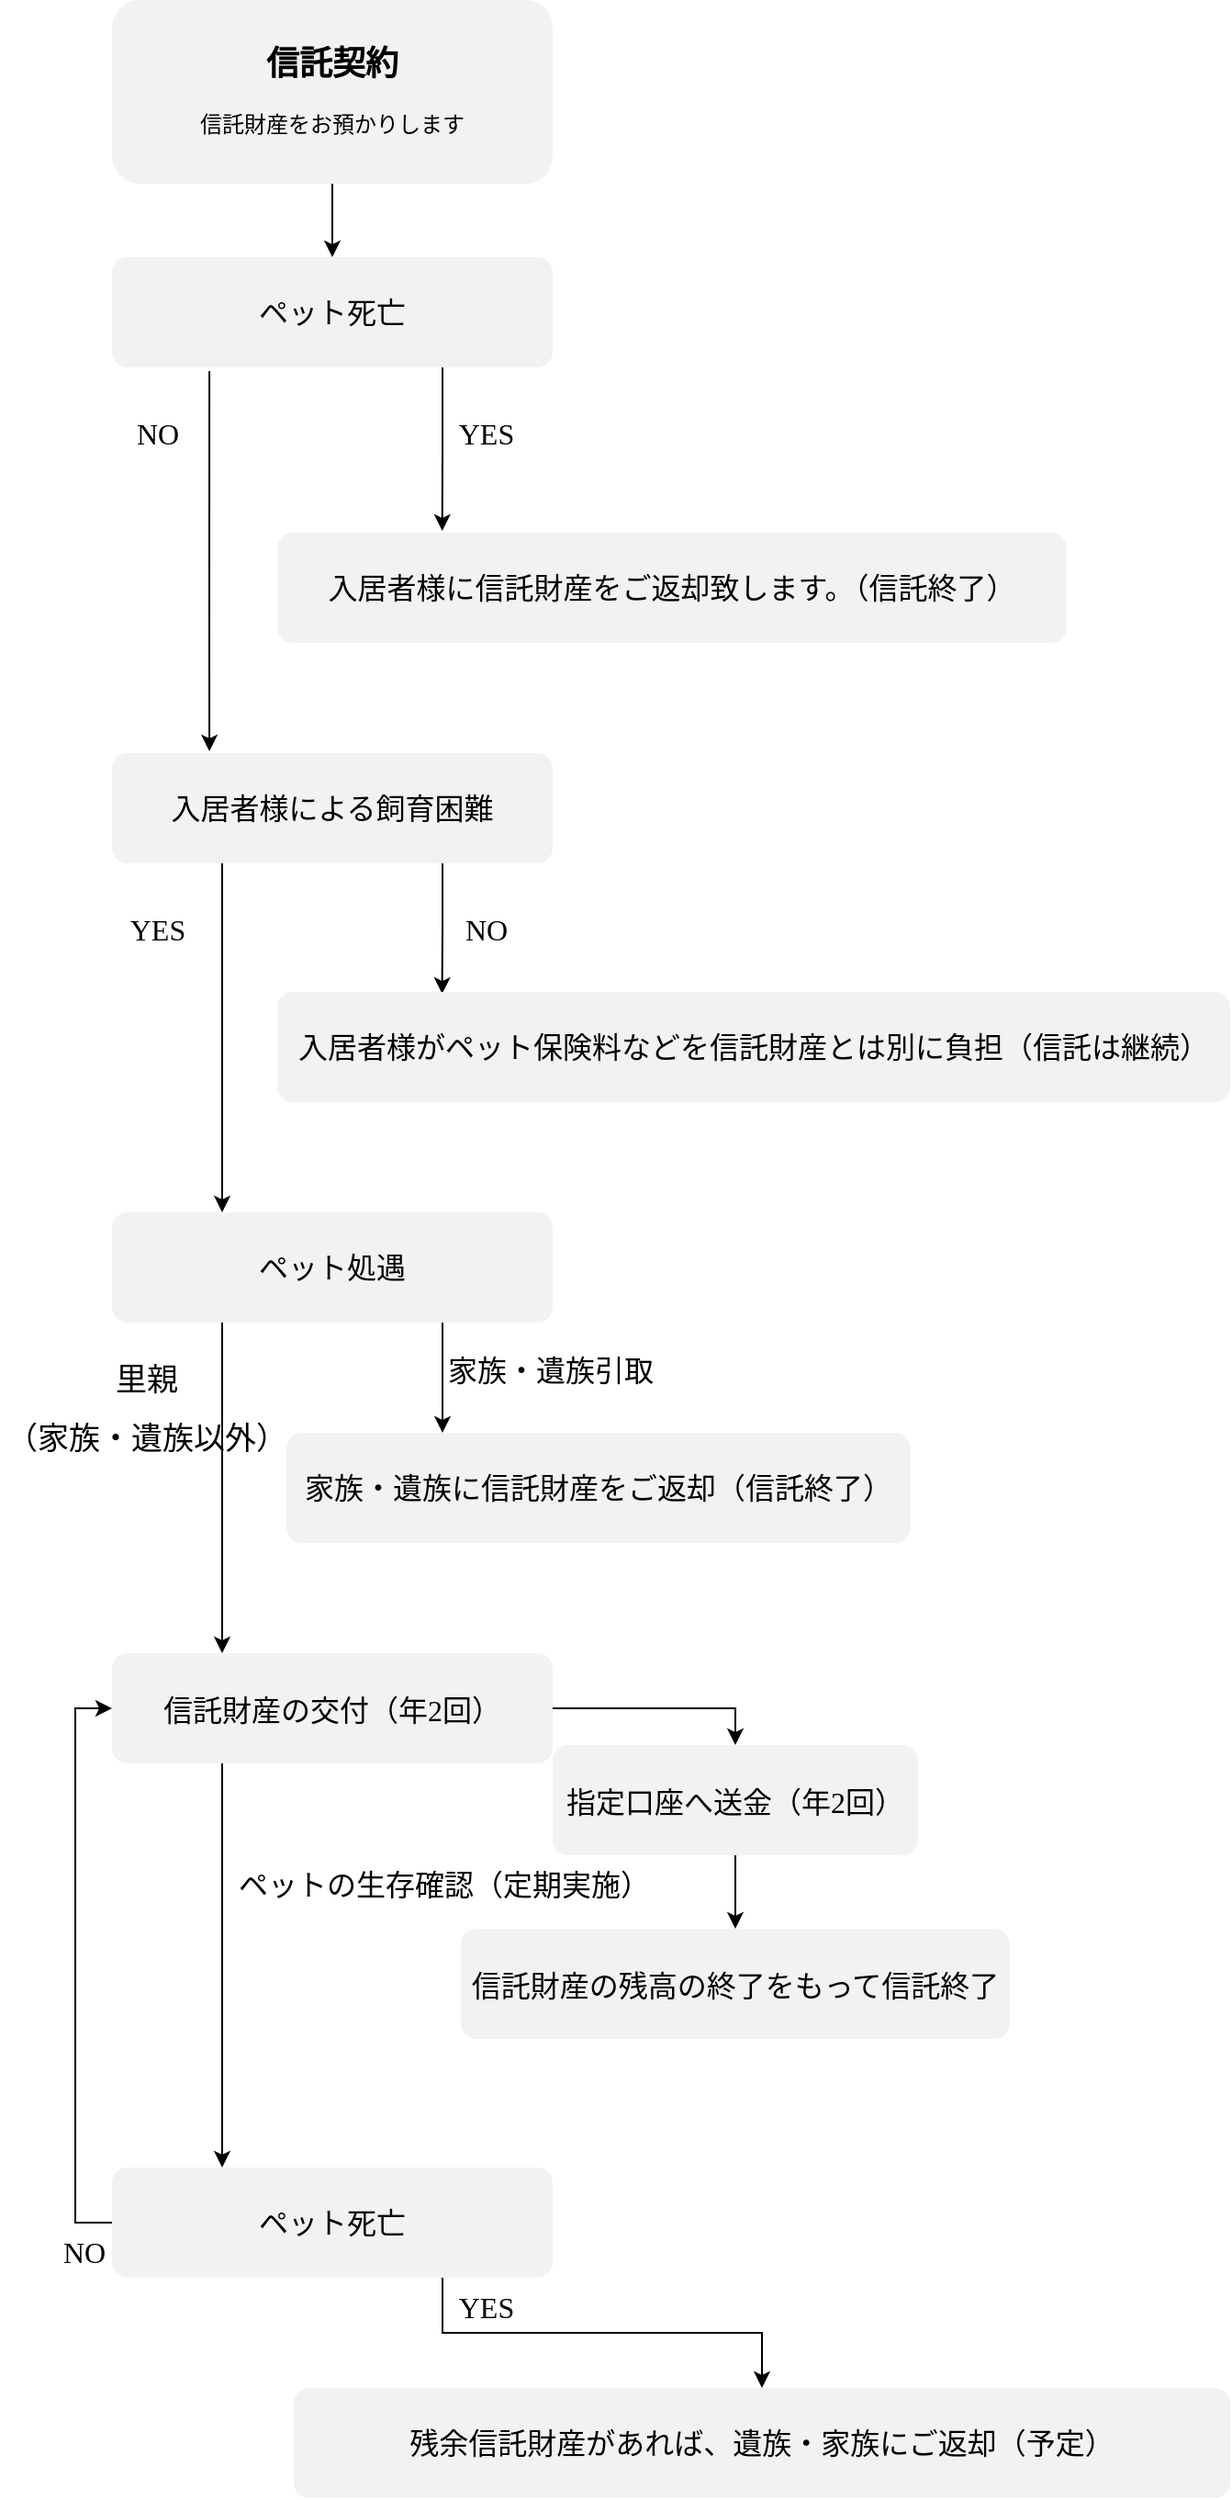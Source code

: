 <mxfile version="12.7.9" type="device"><diagram id="ubdRaqC89weyKp_rDaEl" name="Page-1"><mxGraphModel dx="1417" dy="802" grid="1" gridSize="10" guides="1" tooltips="1" connect="1" arrows="1" fold="1" page="1" pageScale="1" pageWidth="1600" pageHeight="1600" math="0" shadow="0" extFonts="Noto Sans JP^https://fonts.googleapis.com/css?family=Noto+Sans+JP"><root><object label="" id="0"><mxCell/></object><mxCell id="1" parent="0"/><mxCell id="eq3PEoNTu-cWdGd_vWIk-25" style="edgeStyle=orthogonalEdgeStyle;rounded=0;orthogonalLoop=1;jettySize=auto;html=1;exitX=0.5;exitY=1;exitDx=0;exitDy=0;entryX=0.5;entryY=0;entryDx=0;entryDy=0;fontFamily=Noto Sans JP;fontSize=16;" parent="1" source="eq3PEoNTu-cWdGd_vWIk-12" target="eq3PEoNTu-cWdGd_vWIk-13" edge="1"><mxGeometry relative="1" as="geometry"/></mxCell><mxCell id="eq3PEoNTu-cWdGd_vWIk-12" value="&lt;h2&gt;&lt;font&gt;信託契約&lt;/font&gt;&lt;/h2&gt;&lt;p&gt;信託財産をお預かりします&lt;/p&gt;" style="text;html=1;strokeColor=none;fillColor=#F2F2F2;spacing=5;spacingTop=0;whiteSpace=wrap;overflow=hidden;rounded=1;shadow=0;glass=0;comic=0;gradientColor=none;align=center;fontFamily=Noto Sans JP;" parent="1" vertex="1"><mxGeometry x="61" y="20" width="240" height="100" as="geometry"/></mxCell><mxCell id="eq3PEoNTu-cWdGd_vWIk-26" style="edgeStyle=orthogonalEdgeStyle;rounded=0;orthogonalLoop=1;jettySize=auto;html=1;exitX=0.221;exitY=1.033;exitDx=0;exitDy=0;fontFamily=Noto Sans JP;fontSize=16;exitPerimeter=0;entryX=0.221;entryY=-0.017;entryDx=0;entryDy=0;entryPerimeter=0;" parent="1" source="eq3PEoNTu-cWdGd_vWIk-13" target="eq3PEoNTu-cWdGd_vWIk-15" edge="1"><mxGeometry relative="1" as="geometry"><mxPoint x="178" y="220" as="sourcePoint"/><mxPoint x="178" y="480" as="targetPoint"/><Array as="points"><mxPoint x="114" y="350"/><mxPoint x="114" y="350"/></Array></mxGeometry></mxCell><mxCell id="eq3PEoNTu-cWdGd_vWIk-31" style="edgeStyle=orthogonalEdgeStyle;rounded=0;orthogonalLoop=1;jettySize=auto;html=1;entryX=0.209;entryY=-0.017;entryDx=0;entryDy=0;fontFamily=Noto Sans JP;fontSize=16;exitX=0.75;exitY=1;exitDx=0;exitDy=0;entryPerimeter=0;" parent="1" source="eq3PEoNTu-cWdGd_vWIk-13" target="eq3PEoNTu-cWdGd_vWIk-14" edge="1"><mxGeometry relative="1" as="geometry"><mxPoint x="181" y="280" as="sourcePoint"/></mxGeometry></mxCell><mxCell id="eq3PEoNTu-cWdGd_vWIk-13" value="&lt;h2 style=&quot;font-size: 16px;&quot;&gt;&lt;span style=&quot;font-size: 16px; font-weight: normal;&quot;&gt;&lt;font style=&quot;line-height: 100%; font-size: 16px;&quot;&gt;ペット死亡&lt;/font&gt;&lt;/span&gt;&lt;br style=&quot;font-size: 16px;&quot;&gt;&lt;/h2&gt;" style="text;html=1;strokeColor=none;fillColor=#F2F2F2;spacing=5;spacingTop=0;whiteSpace=wrap;overflow=hidden;rounded=1;shadow=0;glass=0;comic=0;gradientColor=none;verticalAlign=middle;labelPosition=center;verticalLabelPosition=middle;align=center;arcSize=14;fontFamily=Noto Sans JP;fontSize=16;" parent="1" vertex="1"><mxGeometry x="61" y="160" width="240" height="60" as="geometry"/></mxCell><mxCell id="eq3PEoNTu-cWdGd_vWIk-14" value="&lt;h2 style=&quot;font-size: 16px;&quot;&gt;&lt;span style=&quot;font-size: 16px; font-weight: normal;&quot;&gt;&lt;font style=&quot;line-height: 100%; font-size: 16px;&quot;&gt;入居者様に信託財産をご返却致します。（信託終了）&lt;/font&gt;&lt;/span&gt;&lt;br style=&quot;font-size: 16px;&quot;&gt;&lt;/h2&gt;" style="text;html=1;strokeColor=none;fillColor=#F2F2F2;spacing=5;spacingTop=0;whiteSpace=wrap;overflow=hidden;rounded=1;shadow=0;glass=0;comic=0;gradientColor=none;verticalAlign=middle;labelPosition=center;verticalLabelPosition=middle;align=center;arcSize=14;fontFamily=Noto Sans JP;fontSize=16;" parent="1" vertex="1"><mxGeometry x="151" y="310" width="430" height="60" as="geometry"/></mxCell><mxCell id="eq3PEoNTu-cWdGd_vWIk-27" style="edgeStyle=orthogonalEdgeStyle;rounded=0;orthogonalLoop=1;jettySize=auto;html=1;exitX=0.25;exitY=1;exitDx=0;exitDy=0;entryX=0.25;entryY=0;entryDx=0;entryDy=0;fontFamily=Noto Sans JP;fontSize=16;" parent="1" source="eq3PEoNTu-cWdGd_vWIk-15" target="eq3PEoNTu-cWdGd_vWIk-16" edge="1"><mxGeometry relative="1" as="geometry"/></mxCell><mxCell id="eq3PEoNTu-cWdGd_vWIk-32" style="edgeStyle=orthogonalEdgeStyle;rounded=0;orthogonalLoop=1;jettySize=auto;html=1;exitX=0.75;exitY=1;exitDx=0;exitDy=0;entryX=0.173;entryY=0.017;entryDx=0;entryDy=0;fontFamily=Noto Sans JP;fontSize=16;entryPerimeter=0;" parent="1" source="eq3PEoNTu-cWdGd_vWIk-15" target="eq3PEoNTu-cWdGd_vWIk-19" edge="1"><mxGeometry relative="1" as="geometry"/></mxCell><mxCell id="eq3PEoNTu-cWdGd_vWIk-15" value="&lt;h2 style=&quot;font-size: 16px;&quot;&gt;&lt;span style=&quot;font-size: 16px; font-weight: normal;&quot;&gt;&lt;font style=&quot;line-height: 100%; font-size: 16px;&quot;&gt;入居者様による飼育困難&lt;/font&gt;&lt;/span&gt;&lt;br style=&quot;font-size: 16px;&quot;&gt;&lt;/h2&gt;" style="text;html=1;strokeColor=none;fillColor=#F2F2F2;spacing=5;spacingTop=0;whiteSpace=wrap;overflow=hidden;rounded=1;shadow=0;glass=0;comic=0;gradientColor=none;verticalAlign=middle;labelPosition=center;verticalLabelPosition=middle;align=center;arcSize=14;fontFamily=Noto Sans JP;fontSize=16;" parent="1" vertex="1"><mxGeometry x="61" y="430" width="240" height="60" as="geometry"/></mxCell><mxCell id="eq3PEoNTu-cWdGd_vWIk-28" style="edgeStyle=orthogonalEdgeStyle;rounded=0;orthogonalLoop=1;jettySize=auto;html=1;exitX=0.25;exitY=1;exitDx=0;exitDy=0;entryX=0.25;entryY=0;entryDx=0;entryDy=0;fontFamily=Noto Sans JP;fontSize=16;" parent="1" source="eq3PEoNTu-cWdGd_vWIk-16" target="eq3PEoNTu-cWdGd_vWIk-17" edge="1"><mxGeometry relative="1" as="geometry"/></mxCell><mxCell id="V7fM9I6o1RqyrwKIjr6s-5" style="edgeStyle=orthogonalEdgeStyle;rounded=0;orthogonalLoop=1;jettySize=auto;html=1;exitX=0.75;exitY=1;exitDx=0;exitDy=0;entryX=0.25;entryY=0;entryDx=0;entryDy=0;" edge="1" parent="1" source="eq3PEoNTu-cWdGd_vWIk-16" target="eq3PEoNTu-cWdGd_vWIk-20"><mxGeometry relative="1" as="geometry"/></mxCell><mxCell id="eq3PEoNTu-cWdGd_vWIk-16" value="&lt;h2 style=&quot;font-size: 16px;&quot;&gt;&lt;span style=&quot;font-size: 16px; font-weight: normal;&quot;&gt;&lt;font style=&quot;line-height: 100%; font-size: 16px;&quot;&gt;ペット処遇&lt;/font&gt;&lt;/span&gt;&lt;br style=&quot;font-size: 16px;&quot;&gt;&lt;/h2&gt;" style="text;html=1;strokeColor=none;fillColor=#F2F2F2;spacing=5;spacingTop=0;whiteSpace=wrap;overflow=hidden;rounded=1;shadow=0;glass=0;comic=0;gradientColor=none;verticalAlign=middle;labelPosition=center;verticalLabelPosition=middle;align=center;arcSize=14;fontFamily=Noto Sans JP;fontSize=16;" parent="1" vertex="1"><mxGeometry x="61" y="680" width="240" height="60" as="geometry"/></mxCell><mxCell id="eq3PEoNTu-cWdGd_vWIk-29" style="edgeStyle=orthogonalEdgeStyle;rounded=0;orthogonalLoop=1;jettySize=auto;html=1;exitX=0.25;exitY=1;exitDx=0;exitDy=0;entryX=0.25;entryY=0;entryDx=0;entryDy=0;fontFamily=Noto Sans JP;fontSize=16;" parent="1" source="eq3PEoNTu-cWdGd_vWIk-17" target="eq3PEoNTu-cWdGd_vWIk-18" edge="1"><mxGeometry relative="1" as="geometry"/></mxCell><mxCell id="eq3PEoNTu-cWdGd_vWIk-34" style="edgeStyle=orthogonalEdgeStyle;rounded=0;orthogonalLoop=1;jettySize=auto;html=1;exitX=1;exitY=0.5;exitDx=0;exitDy=0;entryX=0.5;entryY=0;entryDx=0;entryDy=0;fontFamily=Noto Sans JP;fontSize=16;" parent="1" source="eq3PEoNTu-cWdGd_vWIk-17" target="eq3PEoNTu-cWdGd_vWIk-21" edge="1"><mxGeometry relative="1" as="geometry"/></mxCell><mxCell id="eq3PEoNTu-cWdGd_vWIk-17" value="&lt;p style=&quot;line-height: 100%; font-size: 16px;&quot;&gt;&lt;/p&gt;&lt;h2 style=&quot;font-size: 16px;&quot;&gt;&lt;span style=&quot;font-size: 16px; font-weight: normal;&quot;&gt;&lt;font style=&quot;line-height: 100%; font-size: 16px;&quot;&gt;信託財産の交付&lt;/font&gt;&lt;/span&gt;&lt;font style=&quot;font-size: 16px; font-weight: normal;&quot;&gt;（年2回）&lt;/font&gt;&lt;/h2&gt;&lt;p style=&quot;font-size: 16px;&quot;&gt;&lt;/p&gt;" style="text;html=1;strokeColor=none;fillColor=#F2F2F2;spacing=5;spacingTop=0;whiteSpace=wrap;overflow=hidden;rounded=1;shadow=0;glass=0;comic=0;gradientColor=none;verticalAlign=middle;labelPosition=center;verticalLabelPosition=middle;align=center;arcSize=14;fontFamily=Noto Sans JP;fontSize=16;" parent="1" vertex="1"><mxGeometry x="61" y="920" width="240" height="60" as="geometry"/></mxCell><mxCell id="eq3PEoNTu-cWdGd_vWIk-30" style="edgeStyle=orthogonalEdgeStyle;rounded=0;orthogonalLoop=1;jettySize=auto;html=1;exitX=0;exitY=0.5;exitDx=0;exitDy=0;entryX=0;entryY=0.5;entryDx=0;entryDy=0;fontFamily=Noto Sans JP;fontSize=16;" parent="1" source="eq3PEoNTu-cWdGd_vWIk-18" target="eq3PEoNTu-cWdGd_vWIk-17" edge="1"><mxGeometry relative="1" as="geometry"/></mxCell><mxCell id="V7fM9I6o1RqyrwKIjr6s-6" style="edgeStyle=orthogonalEdgeStyle;rounded=0;orthogonalLoop=1;jettySize=auto;html=1;exitX=0.75;exitY=1;exitDx=0;exitDy=0;" edge="1" parent="1" source="eq3PEoNTu-cWdGd_vWIk-18" target="eq3PEoNTu-cWdGd_vWIk-23"><mxGeometry relative="1" as="geometry"/></mxCell><mxCell id="eq3PEoNTu-cWdGd_vWIk-18" value="&lt;h2 style=&quot;font-size: 16px;&quot;&gt;&lt;span style=&quot;font-size: 16px; font-weight: normal;&quot;&gt;&lt;font style=&quot;line-height: 100%; font-size: 16px;&quot;&gt;ペット死亡&lt;/font&gt;&lt;/span&gt;&lt;br style=&quot;font-size: 16px;&quot;&gt;&lt;/h2&gt;" style="text;html=1;strokeColor=none;fillColor=#F2F2F2;spacing=5;spacingTop=0;whiteSpace=wrap;overflow=hidden;rounded=1;shadow=0;glass=0;comic=0;gradientColor=none;verticalAlign=middle;labelPosition=center;verticalLabelPosition=middle;align=center;arcSize=14;fontFamily=Noto Sans JP;fontSize=16;" parent="1" vertex="1"><mxGeometry x="61" y="1200" width="240" height="60" as="geometry"/></mxCell><mxCell id="eq3PEoNTu-cWdGd_vWIk-19" value="&lt;h2 style=&quot;font-size: 16px;&quot;&gt;&lt;span style=&quot;font-size: 16px; font-weight: normal;&quot;&gt;&lt;font style=&quot;line-height: 100%; font-size: 16px;&quot;&gt;入居者様がペット保険料などを信託財産とは別に負担（信託は継続）&lt;/font&gt;&lt;/span&gt;&lt;br style=&quot;font-size: 16px;&quot;&gt;&lt;/h2&gt;" style="text;html=1;strokeColor=none;fillColor=#F2F2F2;spacing=5;spacingTop=0;whiteSpace=wrap;overflow=hidden;rounded=1;shadow=0;glass=0;comic=0;gradientColor=none;verticalAlign=middle;labelPosition=center;verticalLabelPosition=middle;align=center;arcSize=14;fontFamily=Noto Sans JP;fontSize=16;" parent="1" vertex="1"><mxGeometry x="151" y="560" width="519" height="60" as="geometry"/></mxCell><mxCell id="eq3PEoNTu-cWdGd_vWIk-20" value="&lt;h2 style=&quot;font-size: 16px;&quot;&gt;&lt;span style=&quot;font-size: 16px; font-weight: normal;&quot;&gt;&lt;font style=&quot;line-height: 100%; font-size: 16px;&quot;&gt;家族・遺族に信託財産をご返却（信託終了）&lt;/font&gt;&lt;/span&gt;&lt;br style=&quot;font-size: 16px;&quot;&gt;&lt;/h2&gt;" style="text;html=1;strokeColor=none;fillColor=#F2F2F2;spacing=5;spacingTop=0;whiteSpace=wrap;overflow=hidden;rounded=1;shadow=0;glass=0;comic=0;gradientColor=none;verticalAlign=middle;labelPosition=center;verticalLabelPosition=middle;align=center;arcSize=14;fontFamily=Noto Sans JP;fontSize=16;" parent="1" vertex="1"><mxGeometry x="156" y="800" width="340" height="60" as="geometry"/></mxCell><mxCell id="eq3PEoNTu-cWdGd_vWIk-35" style="edgeStyle=orthogonalEdgeStyle;rounded=0;orthogonalLoop=1;jettySize=auto;html=1;entryX=0.5;entryY=0;entryDx=0;entryDy=0;fontFamily=Noto Sans JP;fontSize=16;" parent="1" source="eq3PEoNTu-cWdGd_vWIk-21" target="eq3PEoNTu-cWdGd_vWIk-22" edge="1"><mxGeometry relative="1" as="geometry"/></mxCell><mxCell id="eq3PEoNTu-cWdGd_vWIk-21" value="&lt;p style=&quot;line-height: 100%; font-size: 16px;&quot;&gt;&lt;/p&gt;&lt;h2 style=&quot;font-size: 16px;&quot;&gt;&lt;span style=&quot;font-size: 16px; font-weight: 400;&quot;&gt;指定口座へ送金（年2回）&lt;/span&gt;&lt;/h2&gt;&lt;p style=&quot;font-size: 16px;&quot;&gt;&lt;/p&gt;" style="text;html=1;strokeColor=none;fillColor=#F2F2F2;spacing=5;spacingTop=0;whiteSpace=wrap;overflow=hidden;rounded=1;shadow=0;glass=0;comic=0;gradientColor=none;verticalAlign=middle;labelPosition=center;verticalLabelPosition=middle;align=center;arcSize=14;fontFamily=Noto Sans JP;fontSize=16;" parent="1" vertex="1"><mxGeometry x="301" y="970" width="199" height="60" as="geometry"/></mxCell><mxCell id="eq3PEoNTu-cWdGd_vWIk-22" value="&lt;p style=&quot;line-height: 100%; font-size: 16px;&quot;&gt;&lt;/p&gt;&lt;h2 style=&quot;font-size: 16px;&quot;&gt;&lt;span style=&quot;font-size: 16px; font-weight: 400;&quot;&gt;信託財産の残高の終了をもって信託終了&lt;/span&gt;&lt;/h2&gt;&lt;p style=&quot;font-size: 16px;&quot;&gt;&lt;/p&gt;" style="text;html=1;strokeColor=none;fillColor=#F2F2F2;spacing=5;spacingTop=0;whiteSpace=wrap;overflow=hidden;rounded=1;shadow=0;glass=0;comic=0;gradientColor=none;verticalAlign=middle;labelPosition=center;verticalLabelPosition=middle;align=center;arcSize=14;fontFamily=Noto Sans JP;fontSize=16;" parent="1" vertex="1"><mxGeometry x="251" y="1070" width="299" height="60" as="geometry"/></mxCell><mxCell id="eq3PEoNTu-cWdGd_vWIk-23" value="&lt;h2 style=&quot;font-size: 16px;&quot;&gt;&lt;span style=&quot;font-size: 16px; font-weight: normal;&quot;&gt;&lt;font style=&quot;line-height: 100%; font-size: 16px;&quot;&gt;残余信託財産があれば、遺族・家族にご返却（予定）&lt;/font&gt;&lt;/span&gt;&lt;br style=&quot;font-size: 16px;&quot;&gt;&lt;/h2&gt;" style="text;html=1;strokeColor=none;fillColor=#F2F2F2;spacing=5;spacingTop=0;whiteSpace=wrap;overflow=hidden;rounded=1;shadow=0;glass=0;comic=0;gradientColor=none;verticalAlign=middle;labelPosition=center;verticalLabelPosition=middle;align=center;arcSize=14;fontFamily=Noto Sans JP;fontSize=16;" parent="1" vertex="1"><mxGeometry x="160" y="1320" width="510" height="60" as="geometry"/></mxCell><mxCell id="eq3PEoNTu-cWdGd_vWIk-37" value="&lt;h1&gt;&lt;span style=&quot;font-size: 16px ; font-weight: normal ; line-height: 100%&quot;&gt;YES&lt;/span&gt;&lt;br&gt;&lt;/h1&gt;" style="text;html=1;strokeColor=none;fillColor=none;spacing=0;spacingTop=0;whiteSpace=wrap;overflow=hidden;rounded=0;shadow=0;glass=0;comic=0;fontFamily=Noto Sans JP;fontSize=16;align=center;verticalAlign=middle;" parent="1" vertex="1"><mxGeometry x="240" y="210" width="50" height="60" as="geometry"/></mxCell><mxCell id="eq3PEoNTu-cWdGd_vWIk-38" value="&lt;h1&gt;&lt;span style=&quot;font-size: 16px ; font-weight: normal ; line-height: 100%&quot;&gt;YES&lt;/span&gt;&lt;br&gt;&lt;/h1&gt;" style="text;html=1;strokeColor=none;fillColor=none;spacing=0;spacingTop=0;whiteSpace=wrap;overflow=hidden;rounded=0;shadow=0;glass=0;comic=0;fontFamily=Noto Sans JP;fontSize=16;align=center;verticalAlign=middle;" parent="1" vertex="1"><mxGeometry x="61" y="480" width="50" height="60" as="geometry"/></mxCell><mxCell id="eq3PEoNTu-cWdGd_vWIk-39" value="&lt;h1&gt;&lt;span style=&quot;font-size: 16px ; font-weight: normal ; line-height: 100%&quot;&gt;YES&lt;/span&gt;&lt;br&gt;&lt;/h1&gt;" style="text;html=1;strokeColor=none;fillColor=none;spacing=0;spacingTop=0;whiteSpace=wrap;overflow=hidden;rounded=0;shadow=0;glass=0;comic=0;fontFamily=Noto Sans JP;fontSize=16;align=center;verticalAlign=middle;" parent="1" vertex="1"><mxGeometry x="240" y="1230" width="50" height="60" as="geometry"/></mxCell><mxCell id="eq3PEoNTu-cWdGd_vWIk-40" value="&lt;h1&gt;&lt;span style=&quot;font-size: 16px ; font-weight: normal ; line-height: 100%&quot;&gt;NO&lt;/span&gt;&lt;br&gt;&lt;/h1&gt;" style="text;html=1;strokeColor=none;fillColor=none;spacing=0;spacingTop=0;whiteSpace=wrap;overflow=hidden;rounded=0;shadow=0;glass=0;comic=0;fontFamily=Noto Sans JP;fontSize=16;align=center;verticalAlign=middle;" parent="1" vertex="1"><mxGeometry x="61" y="210" width="50" height="60" as="geometry"/></mxCell><mxCell id="eq3PEoNTu-cWdGd_vWIk-41" value="&lt;h1&gt;&lt;span style=&quot;font-size: 16px ; font-weight: normal ; line-height: 100%&quot;&gt;NO&lt;/span&gt;&lt;br&gt;&lt;/h1&gt;" style="text;html=1;strokeColor=none;fillColor=none;spacing=0;spacingTop=0;whiteSpace=wrap;overflow=hidden;rounded=0;shadow=0;glass=0;comic=0;fontFamily=Noto Sans JP;fontSize=16;align=center;verticalAlign=middle;" parent="1" vertex="1"><mxGeometry x="240" y="480" width="50" height="60" as="geometry"/></mxCell><mxCell id="eq3PEoNTu-cWdGd_vWIk-42" value="&lt;h1&gt;&lt;span style=&quot;font-size: 16px ; font-weight: normal ; line-height: 100%&quot;&gt;NO&lt;/span&gt;&lt;br&gt;&lt;/h1&gt;" style="text;html=1;strokeColor=none;fillColor=none;spacing=0;spacingTop=0;whiteSpace=wrap;overflow=hidden;rounded=0;shadow=0;glass=0;comic=0;fontFamily=Noto Sans JP;fontSize=16;align=center;verticalAlign=middle;" parent="1" vertex="1"><mxGeometry x="21" y="1200" width="50" height="60" as="geometry"/></mxCell><mxCell id="eq3PEoNTu-cWdGd_vWIk-43" value="&lt;h1&gt;&lt;span style=&quot;font-size: 16px ; font-weight: normal ; line-height: 100%&quot;&gt;家族・遺族引取&lt;/span&gt;&lt;br&gt;&lt;/h1&gt;" style="text;html=1;strokeColor=none;fillColor=none;spacing=0;spacingTop=0;whiteSpace=wrap;overflow=hidden;rounded=0;shadow=0;glass=0;comic=0;fontFamily=Noto Sans JP;fontSize=16;align=center;verticalAlign=middle;" parent="1" vertex="1"><mxGeometry x="230" y="720" width="140" height="60" as="geometry"/></mxCell><mxCell id="eq3PEoNTu-cWdGd_vWIk-44" value="&lt;h1 style=&quot;font-size: 17px&quot;&gt;&lt;span style=&quot;line-height: 100% ; font-weight: normal&quot;&gt;&lt;font style=&quot;font-size: 17px&quot;&gt;里親&lt;/font&gt;&lt;/span&gt;&lt;/h1&gt;&lt;h1 style=&quot;font-size: 17px&quot;&gt;&lt;span style=&quot;font-weight: normal ; line-height: 100%&quot;&gt;&lt;font style=&quot;font-size: 17px&quot;&gt;（家族・遺族以外）&lt;/font&gt;&lt;/span&gt;&lt;br&gt;&lt;/h1&gt;" style="text;html=1;strokeColor=none;fillColor=none;spacing=0;spacingTop=0;whiteSpace=wrap;overflow=hidden;rounded=0;shadow=0;glass=0;comic=0;fontFamily=Noto Sans JP;fontSize=16;align=center;verticalAlign=middle;" parent="1" vertex="1"><mxGeometry y="750" width="160" height="60" as="geometry"/></mxCell><mxCell id="eq3PEoNTu-cWdGd_vWIk-45" value="&lt;h1&gt;&lt;span style=&quot;font-size: 16px ; font-weight: normal ; line-height: 100%&quot;&gt;ペットの生存確認（定期実施）&lt;/span&gt;&lt;br&gt;&lt;/h1&gt;" style="text;html=1;strokeColor=none;fillColor=none;spacing=0;spacingTop=0;whiteSpace=wrap;overflow=hidden;rounded=0;shadow=0;glass=0;comic=0;fontFamily=Noto Sans JP;fontSize=16;align=left;verticalAlign=middle;" parent="1" vertex="1"><mxGeometry x="130" y="1000" width="329" height="60" as="geometry"/></mxCell></root></mxGraphModel></diagram></mxfile>